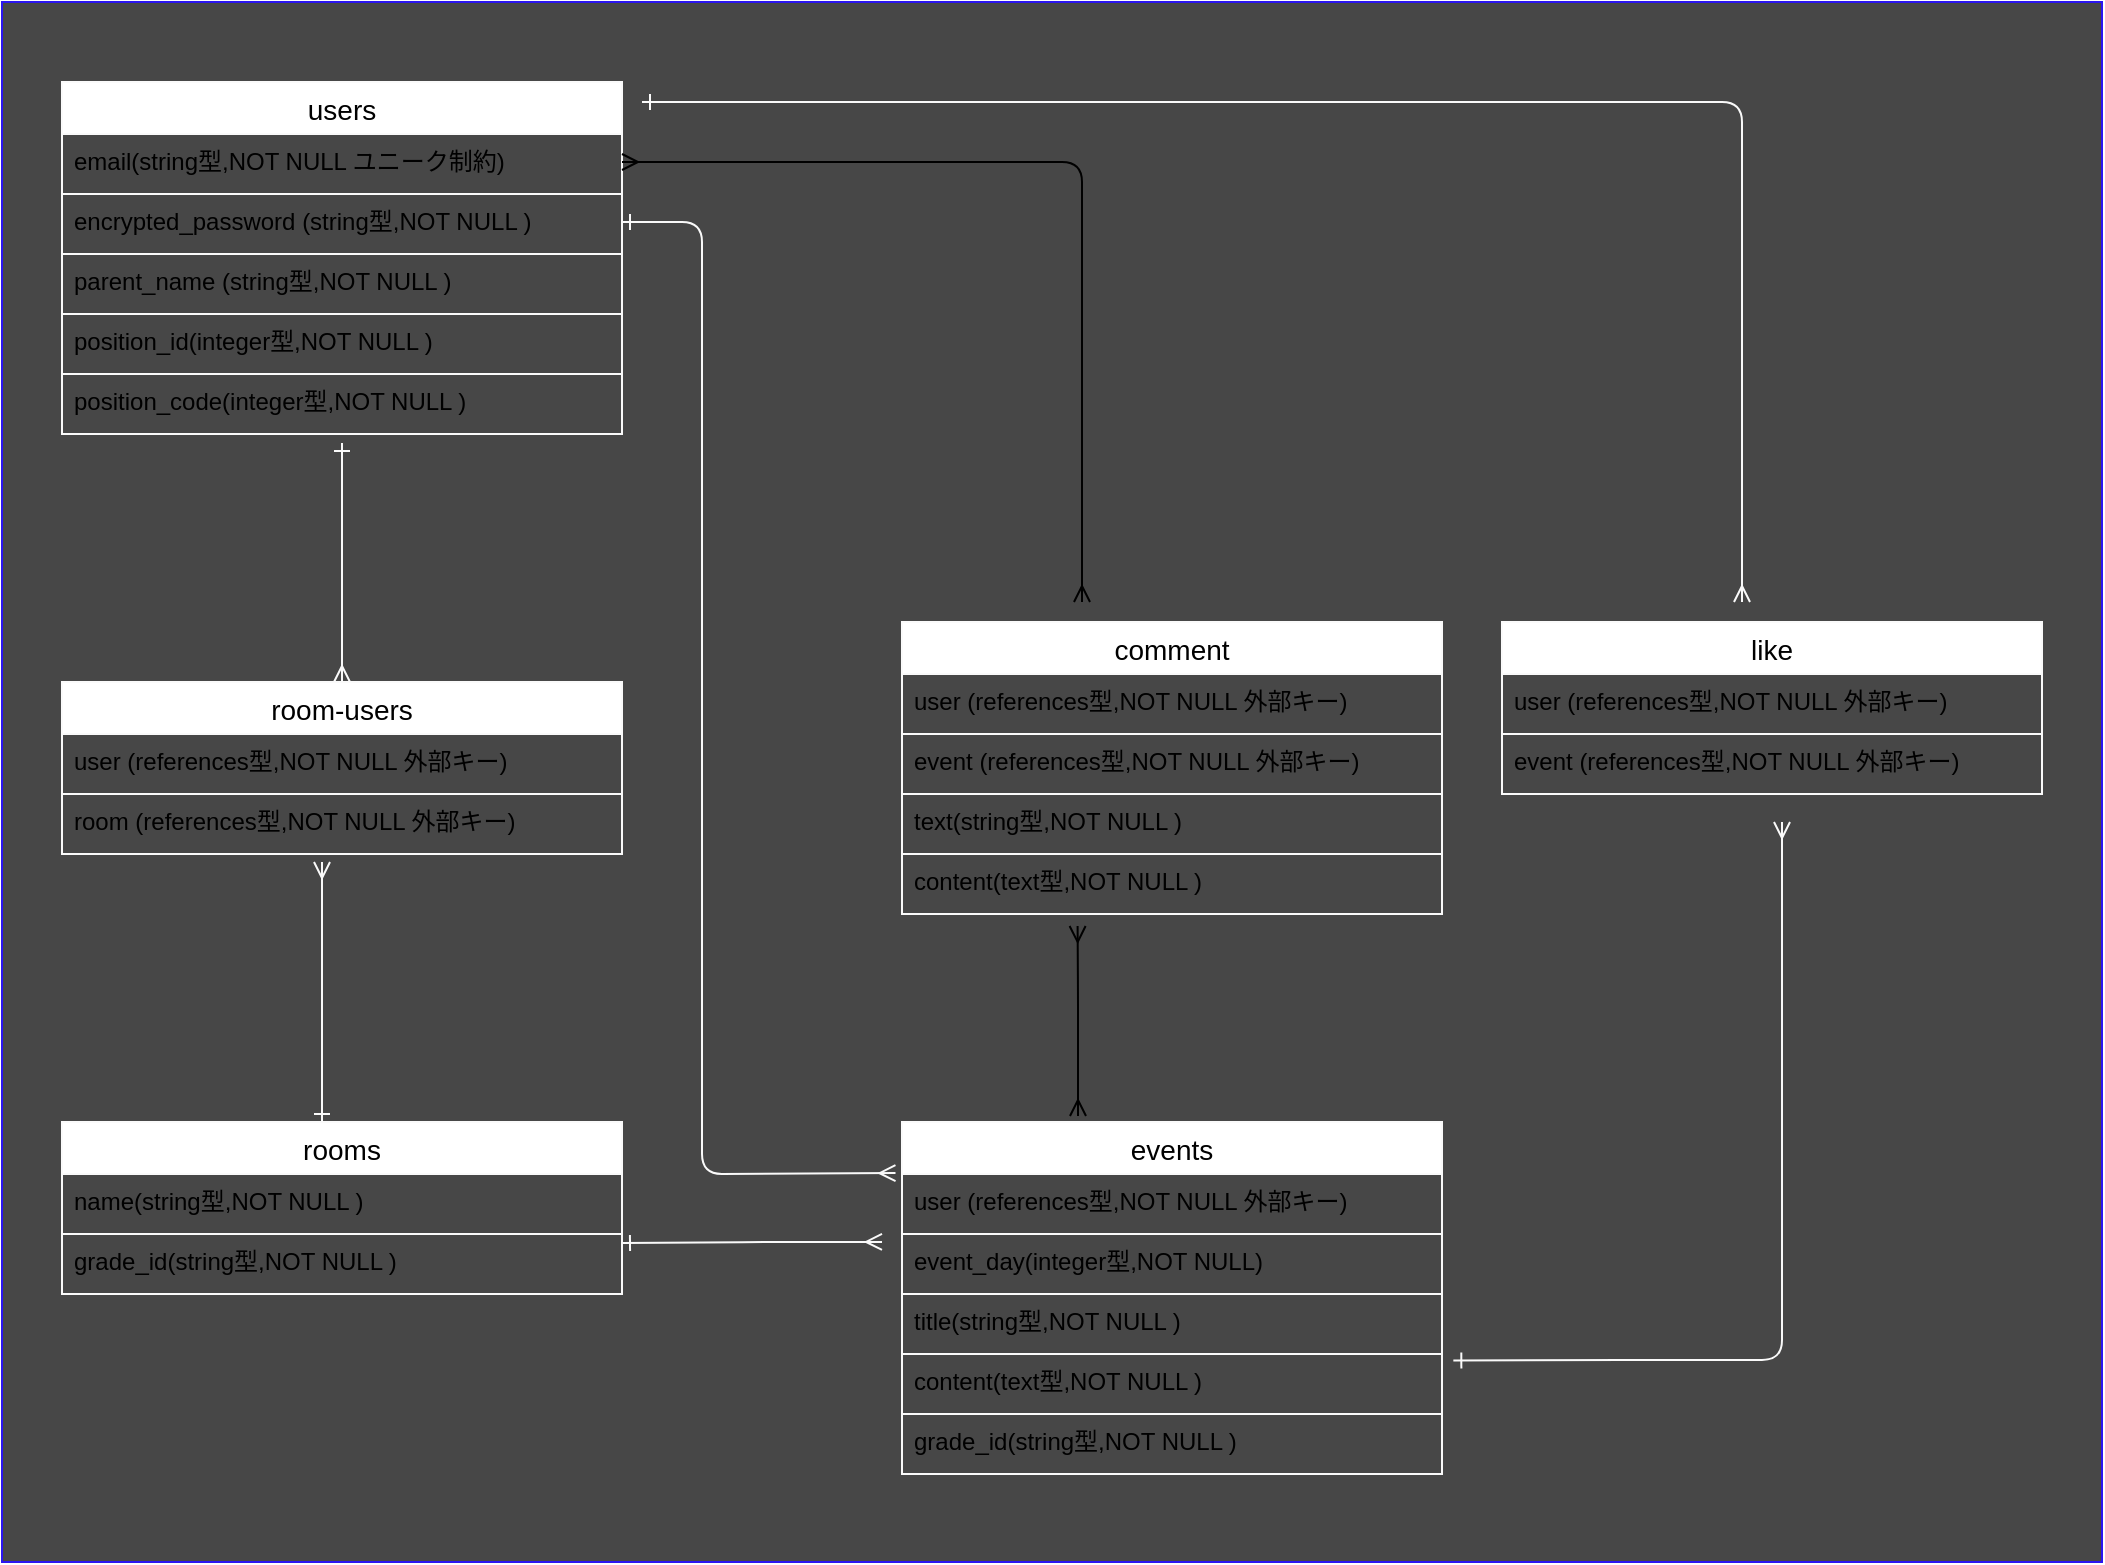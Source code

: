 <mxfile>
    <diagram id="-JG9ZgEJxftjTDH9sLd9" name="ページ1">
        <mxGraphModel dx="1287" dy="831" grid="1" gridSize="10" guides="1" tooltips="1" connect="1" arrows="1" fold="1" page="1" pageScale="1" pageWidth="827" pageHeight="1169" math="0" shadow="0">
            <root>
                <mxCell id="0"/>
                <mxCell id="1" parent="0"/>
                <mxCell id="188" value="" style="rounded=0;whiteSpace=wrap;html=1;strokeColor=#2B16F0;fillColor=#474747;" parent="1" vertex="1">
                    <mxGeometry x="50" y="350" width="1050" height="780" as="geometry"/>
                </mxCell>
                <mxCell id="125" value="users" style="swimlane;fontStyle=0;childLayout=stackLayout;horizontal=1;startSize=26;horizontalStack=0;resizeParent=1;resizeParentMax=0;resizeLast=0;collapsible=1;marginBottom=0;align=center;fontSize=14;strokeColor=#FAFAFA;" parent="1" vertex="1">
                    <mxGeometry x="80" y="390" width="280" height="176" as="geometry"/>
                </mxCell>
                <mxCell id="126" value="email(string型,NOT NULL ユニーク制約)" style="text;strokeColor=#FAFAFA;fillColor=none;spacingLeft=4;spacingRight=4;overflow=hidden;rotatable=0;points=[[0,0.5],[1,0.5]];portConstraint=eastwest;fontSize=12;" parent="125" vertex="1">
                    <mxGeometry y="26" width="280" height="30" as="geometry"/>
                </mxCell>
                <mxCell id="127" value="encrypted_password (string型,NOT NULL )" style="text;strokeColor=#FAFAFA;fillColor=none;spacingLeft=4;spacingRight=4;overflow=hidden;rotatable=0;points=[[0,0.5],[1,0.5]];portConstraint=eastwest;fontSize=12;" parent="125" vertex="1">
                    <mxGeometry y="56" width="280" height="30" as="geometry"/>
                </mxCell>
                <mxCell id="128" value="parent_name (string型,NOT NULL )" style="text;strokeColor=#FAFAFA;fillColor=none;spacingLeft=4;spacingRight=4;overflow=hidden;rotatable=0;points=[[0,0.5],[1,0.5]];portConstraint=eastwest;fontSize=12;" parent="125" vertex="1">
                    <mxGeometry y="86" width="280" height="30" as="geometry"/>
                </mxCell>
                <mxCell id="184" style="html=1;entryX=0.5;entryY=0;entryDx=0;entryDy=0;endArrow=ERmany;endFill=0;startArrow=ERone;startFill=0;strokeColor=#FAFAFA;" parent="125" target="179" edge="1">
                    <mxGeometry relative="1" as="geometry">
                        <mxPoint x="140" y="180.5" as="sourcePoint"/>
                        <mxPoint x="227.0" y="81.5" as="targetPoint"/>
                    </mxGeometry>
                </mxCell>
                <mxCell id="133" value="position_id(integer型,NOT NULL )" style="text;strokeColor=#FAFAFA;fillColor=none;spacingLeft=4;spacingRight=4;overflow=hidden;rotatable=0;points=[[0,0.5],[1,0.5]];portConstraint=eastwest;fontSize=12;" parent="125" vertex="1">
                    <mxGeometry y="116" width="280" height="30" as="geometry"/>
                </mxCell>
                <mxCell id="134" value="position_code(integer型,NOT NULL )" style="text;strokeColor=#FAFAFA;fillColor=none;spacingLeft=4;spacingRight=4;overflow=hidden;rotatable=0;points=[[0,0.5],[1,0.5]];portConstraint=eastwest;fontSize=12;" parent="125" vertex="1">
                    <mxGeometry y="146" width="280" height="30" as="geometry"/>
                </mxCell>
                <mxCell id="135" value="rooms" style="swimlane;fontStyle=0;childLayout=stackLayout;horizontal=1;startSize=26;horizontalStack=0;resizeParent=1;resizeParentMax=0;resizeLast=0;collapsible=1;marginBottom=0;align=center;fontSize=14;strokeColor=#FAFAFA;" parent="1" vertex="1">
                    <mxGeometry x="80" y="910" width="280" height="86" as="geometry"/>
                </mxCell>
                <mxCell id="136" value="name(string型,NOT NULL )&#10; " style="text;strokeColor=#FAFAFA;fillColor=none;spacingLeft=4;spacingRight=4;overflow=hidden;rotatable=0;points=[[0,0.5],[1,0.5]];portConstraint=eastwest;fontSize=12;" parent="135" vertex="1">
                    <mxGeometry y="26" width="280" height="30" as="geometry"/>
                </mxCell>
                <mxCell id="137" value="grade_id(string型,NOT NULL )" style="text;strokeColor=#FAFAFA;fillColor=none;spacingLeft=4;spacingRight=4;overflow=hidden;rotatable=0;points=[[0,0.5],[1,0.5]];portConstraint=eastwest;fontSize=12;" parent="135" vertex="1">
                    <mxGeometry y="56" width="280" height="30" as="geometry"/>
                </mxCell>
                <mxCell id="142" value="events" style="swimlane;fontStyle=0;childLayout=stackLayout;horizontal=1;startSize=26;horizontalStack=0;resizeParent=1;resizeParentMax=0;resizeLast=0;collapsible=1;marginBottom=0;align=center;fontSize=14;strokeColor=#FAFAFA;" parent="1" vertex="1">
                    <mxGeometry x="500" y="910" width="270" height="176" as="geometry"/>
                </mxCell>
                <mxCell id="143" value="user (references型,NOT NULL 外部キー)" style="text;strokeColor=#FAFAFA;fillColor=none;spacingLeft=4;spacingRight=4;overflow=hidden;rotatable=0;points=[[0,0.5],[1,0.5]];portConstraint=eastwest;fontSize=12;" parent="142" vertex="1">
                    <mxGeometry y="26" width="270" height="30" as="geometry"/>
                </mxCell>
                <mxCell id="144" value="event_day(integer型,NOT NULL)" style="text;strokeColor=#FAFAFA;fillColor=none;spacingLeft=4;spacingRight=4;overflow=hidden;rotatable=0;points=[[0,0.5],[1,0.5]];portConstraint=eastwest;fontSize=12;" parent="142" vertex="1">
                    <mxGeometry y="56" width="270" height="30" as="geometry"/>
                </mxCell>
                <mxCell id="145" value="title(string型,NOT NULL )" style="text;strokeColor=#FAFAFA;fillColor=none;spacingLeft=4;spacingRight=4;overflow=hidden;rotatable=0;points=[[0,0.5],[1,0.5]];portConstraint=eastwest;fontSize=12;" parent="142" vertex="1">
                    <mxGeometry y="86" width="270" height="30" as="geometry"/>
                </mxCell>
                <mxCell id="148" value="content(text型,NOT NULL )" style="text;strokeColor=#FAFAFA;fillColor=none;spacingLeft=4;spacingRight=4;overflow=hidden;rotatable=0;points=[[0,0.5],[1,0.5]];portConstraint=eastwest;fontSize=12;" parent="142" vertex="1">
                    <mxGeometry y="116" width="270" height="30" as="geometry"/>
                </mxCell>
                <mxCell id="147" value="grade_id(string型,NOT NULL )" style="text;strokeColor=#FAFAFA;fillColor=none;spacingLeft=4;spacingRight=4;overflow=hidden;rotatable=0;points=[[0,0.5],[1,0.5]];portConstraint=eastwest;fontSize=12;" parent="142" vertex="1">
                    <mxGeometry y="146" width="270" height="30" as="geometry"/>
                </mxCell>
                <mxCell id="179" value="room-users" style="swimlane;fontStyle=0;childLayout=stackLayout;horizontal=1;startSize=26;horizontalStack=0;resizeParent=1;resizeParentMax=0;resizeLast=0;collapsible=1;marginBottom=0;align=center;fontSize=14;strokeColor=#FAFAFA;" parent="1" vertex="1">
                    <mxGeometry x="80" y="690" width="280" height="86" as="geometry"/>
                </mxCell>
                <mxCell id="180" value="user (references型,NOT NULL 外部キー)" style="text;strokeColor=#FAFAFA;fillColor=none;spacingLeft=4;spacingRight=4;overflow=hidden;rotatable=0;points=[[0,0.5],[1,0.5]];portConstraint=eastwest;fontSize=12;" parent="179" vertex="1">
                    <mxGeometry y="26" width="280" height="30" as="geometry"/>
                </mxCell>
                <mxCell id="183" value="room (references型,NOT NULL 外部キー)" style="text;strokeColor=#FAFAFA;fillColor=none;spacingLeft=4;spacingRight=4;overflow=hidden;rotatable=0;points=[[0,0.5],[1,0.5]];portConstraint=eastwest;fontSize=12;" parent="179" vertex="1">
                    <mxGeometry y="56" width="280" height="30" as="geometry"/>
                </mxCell>
                <mxCell id="185" style="html=1;endArrow=ERmany;endFill=0;startArrow=ERone;startFill=0;strokeColor=#FAFAFA;" parent="1" edge="1">
                    <mxGeometry relative="1" as="geometry">
                        <mxPoint x="210.0" y="910" as="sourcePoint"/>
                        <mxPoint x="210" y="780" as="targetPoint"/>
                    </mxGeometry>
                </mxCell>
                <mxCell id="186" style="html=1;endArrow=ERmany;endFill=0;startArrow=ERone;startFill=0;strokeColor=#FAFAFA;entryX=-0.012;entryY=-0.016;entryDx=0;entryDy=0;entryPerimeter=0;" parent="1" target="143" edge="1">
                    <mxGeometry relative="1" as="geometry">
                        <mxPoint x="360.0" y="460.0" as="sourcePoint"/>
                        <mxPoint x="560" y="460" as="targetPoint"/>
                        <Array as="points">
                            <mxPoint x="400" y="460"/>
                            <mxPoint x="400" y="936"/>
                        </Array>
                    </mxGeometry>
                </mxCell>
                <mxCell id="187" style="html=1;entryX=-0.037;entryY=0.133;entryDx=0;entryDy=0;endArrow=ERmany;endFill=0;startArrow=ERone;startFill=0;entryPerimeter=0;strokeColor=#FAFAFA;" parent="1" target="144" edge="1">
                    <mxGeometry relative="1" as="geometry">
                        <mxPoint x="360" y="970.5" as="sourcePoint"/>
                        <mxPoint x="440.0" y="970.0" as="targetPoint"/>
                        <Array as="points">
                            <mxPoint x="430" y="970"/>
                        </Array>
                    </mxGeometry>
                </mxCell>
                <mxCell id="189" value="comment" style="swimlane;fontStyle=0;childLayout=stackLayout;horizontal=1;startSize=26;horizontalStack=0;resizeParent=1;resizeParentMax=0;resizeLast=0;collapsible=1;marginBottom=0;align=center;fontSize=14;strokeColor=#FAFAFA;" vertex="1" parent="1">
                    <mxGeometry x="500" y="660" width="270" height="146" as="geometry"/>
                </mxCell>
                <mxCell id="190" value="user (references型,NOT NULL 外部キー)" style="text;strokeColor=#FAFAFA;fillColor=none;spacingLeft=4;spacingRight=4;overflow=hidden;rotatable=0;points=[[0,0.5],[1,0.5]];portConstraint=eastwest;fontSize=12;" vertex="1" parent="189">
                    <mxGeometry y="26" width="270" height="30" as="geometry"/>
                </mxCell>
                <mxCell id="191" value="event (references型,NOT NULL 外部キー)" style="text;strokeColor=#FAFAFA;fillColor=none;spacingLeft=4;spacingRight=4;overflow=hidden;rotatable=0;points=[[0,0.5],[1,0.5]];portConstraint=eastwest;fontSize=12;" vertex="1" parent="189">
                    <mxGeometry y="56" width="270" height="30" as="geometry"/>
                </mxCell>
                <mxCell id="192" value="text(string型,NOT NULL )" style="text;strokeColor=#FAFAFA;fillColor=none;spacingLeft=4;spacingRight=4;overflow=hidden;rotatable=0;points=[[0,0.5],[1,0.5]];portConstraint=eastwest;fontSize=12;" vertex="1" parent="189">
                    <mxGeometry y="86" width="270" height="30" as="geometry"/>
                </mxCell>
                <mxCell id="193" value="content(text型,NOT NULL )" style="text;strokeColor=#FAFAFA;fillColor=none;spacingLeft=4;spacingRight=4;overflow=hidden;rotatable=0;points=[[0,0.5],[1,0.5]];portConstraint=eastwest;fontSize=12;" vertex="1" parent="189">
                    <mxGeometry y="116" width="270" height="30" as="geometry"/>
                </mxCell>
                <mxCell id="200" value="" style="edgeStyle=orthogonalEdgeStyle;fontSize=12;html=1;endArrow=ERmany;startArrow=ERmany;" edge="1" parent="1" target="125">
                    <mxGeometry width="100" height="100" relative="1" as="geometry">
                        <mxPoint x="590" y="650" as="sourcePoint"/>
                        <mxPoint x="630" y="428" as="targetPoint"/>
                        <Array as="points">
                            <mxPoint x="590" y="430"/>
                        </Array>
                    </mxGeometry>
                </mxCell>
                <mxCell id="204" value="" style="fontSize=12;html=1;endArrow=ERmany;startArrow=ERmany;entryX=0.44;entryY=0.967;entryDx=0;entryDy=0;entryPerimeter=0;" edge="1" parent="1">
                    <mxGeometry width="100" height="100" relative="1" as="geometry">
                        <mxPoint x="588" y="907" as="sourcePoint"/>
                        <mxPoint x="587.8" y="812.01" as="targetPoint"/>
                        <Array as="points">
                            <mxPoint x="588" y="867"/>
                            <mxPoint x="588" y="847"/>
                        </Array>
                    </mxGeometry>
                </mxCell>
                <mxCell id="205" value="like" style="swimlane;fontStyle=0;childLayout=stackLayout;horizontal=1;startSize=26;horizontalStack=0;resizeParent=1;resizeParentMax=0;resizeLast=0;collapsible=1;marginBottom=0;align=center;fontSize=14;strokeColor=#FAFAFA;" vertex="1" parent="1">
                    <mxGeometry x="800" y="660" width="270" height="86" as="geometry"/>
                </mxCell>
                <mxCell id="206" value="user (references型,NOT NULL 外部キー)" style="text;strokeColor=#FAFAFA;fillColor=none;spacingLeft=4;spacingRight=4;overflow=hidden;rotatable=0;points=[[0,0.5],[1,0.5]];portConstraint=eastwest;fontSize=12;" vertex="1" parent="205">
                    <mxGeometry y="26" width="270" height="30" as="geometry"/>
                </mxCell>
                <mxCell id="207" value="event (references型,NOT NULL 外部キー)" style="text;strokeColor=#FAFAFA;fillColor=none;spacingLeft=4;spacingRight=4;overflow=hidden;rotatable=0;points=[[0,0.5],[1,0.5]];portConstraint=eastwest;fontSize=12;" vertex="1" parent="205">
                    <mxGeometry y="56" width="270" height="30" as="geometry"/>
                </mxCell>
                <mxCell id="212" style="html=1;endArrow=ERmany;endFill=0;startArrow=ERone;startFill=0;strokeColor=#FAFAFA;" edge="1" parent="1">
                    <mxGeometry relative="1" as="geometry">
                        <mxPoint x="370.0" y="400.0" as="sourcePoint"/>
                        <mxPoint x="920" y="650" as="targetPoint"/>
                        <Array as="points">
                            <mxPoint x="410" y="400"/>
                            <mxPoint x="920" y="400"/>
                        </Array>
                    </mxGeometry>
                </mxCell>
                <mxCell id="214" style="html=1;endArrow=ERmany;endFill=0;startArrow=ERone;startFill=0;strokeColor=#FAFAFA;exitX=1.021;exitY=0.107;exitDx=0;exitDy=0;exitPerimeter=0;" edge="1" parent="1" source="148">
                    <mxGeometry relative="1" as="geometry">
                        <mxPoint x="380.0" y="410.0" as="sourcePoint"/>
                        <mxPoint x="940" y="760" as="targetPoint"/>
                        <Array as="points">
                            <mxPoint x="870" y="1029"/>
                            <mxPoint x="940" y="1029"/>
                        </Array>
                    </mxGeometry>
                </mxCell>
            </root>
        </mxGraphModel>
    </diagram>
</mxfile>